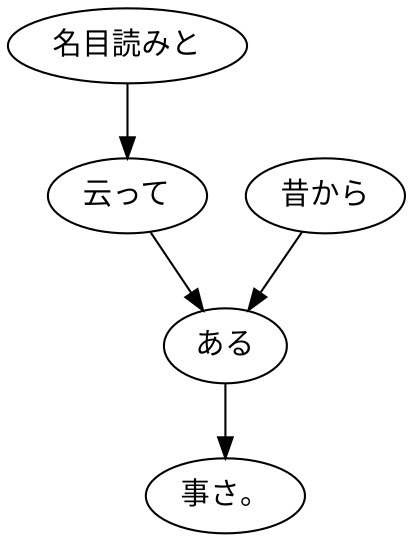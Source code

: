 digraph graph6028 {
	node0 [label="名目読みと"];
	node1 [label="云って"];
	node2 [label="昔から"];
	node3 [label="ある"];
	node4 [label="事さ。"];
	node0 -> node1;
	node1 -> node3;
	node2 -> node3;
	node3 -> node4;
}

